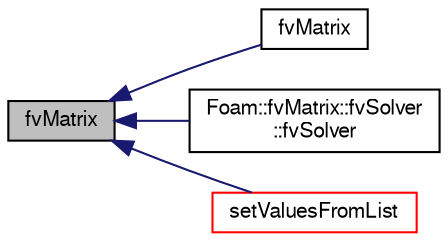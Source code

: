 digraph "fvMatrix"
{
  bgcolor="transparent";
  edge [fontname="FreeSans",fontsize="10",labelfontname="FreeSans",labelfontsize="10"];
  node [fontname="FreeSans",fontsize="10",shape=record];
  rankdir="LR";
  Node6 [label="fvMatrix",height=0.2,width=0.4,color="black", fillcolor="grey75", style="filled", fontcolor="black"];
  Node6 -> Node7 [dir="back",color="midnightblue",fontsize="10",style="solid",fontname="FreeSans"];
  Node7 [label="fvMatrix",height=0.2,width=0.4,color="black",URL="$a22358.html#a336d38bfe6594da6b6d4b96d45db8752",tooltip="Construct as copy. "];
  Node6 -> Node8 [dir="back",color="midnightblue",fontsize="10",style="solid",fontname="FreeSans"];
  Node8 [label="Foam::fvMatrix::fvSolver\l::fvSolver",height=0.2,width=0.4,color="black",URL="$a22622.html#a92b865816ed479944b1e4b3f61cf6f78"];
  Node6 -> Node9 [dir="back",color="midnightblue",fontsize="10",style="solid",fontname="FreeSans"];
  Node9 [label="setValuesFromList",height=0.2,width=0.4,color="red",URL="$a22358.html#ae2373f8bf20e55920fbe1157213a9858",tooltip="Set solution in given cells to the specified values. "];
}
